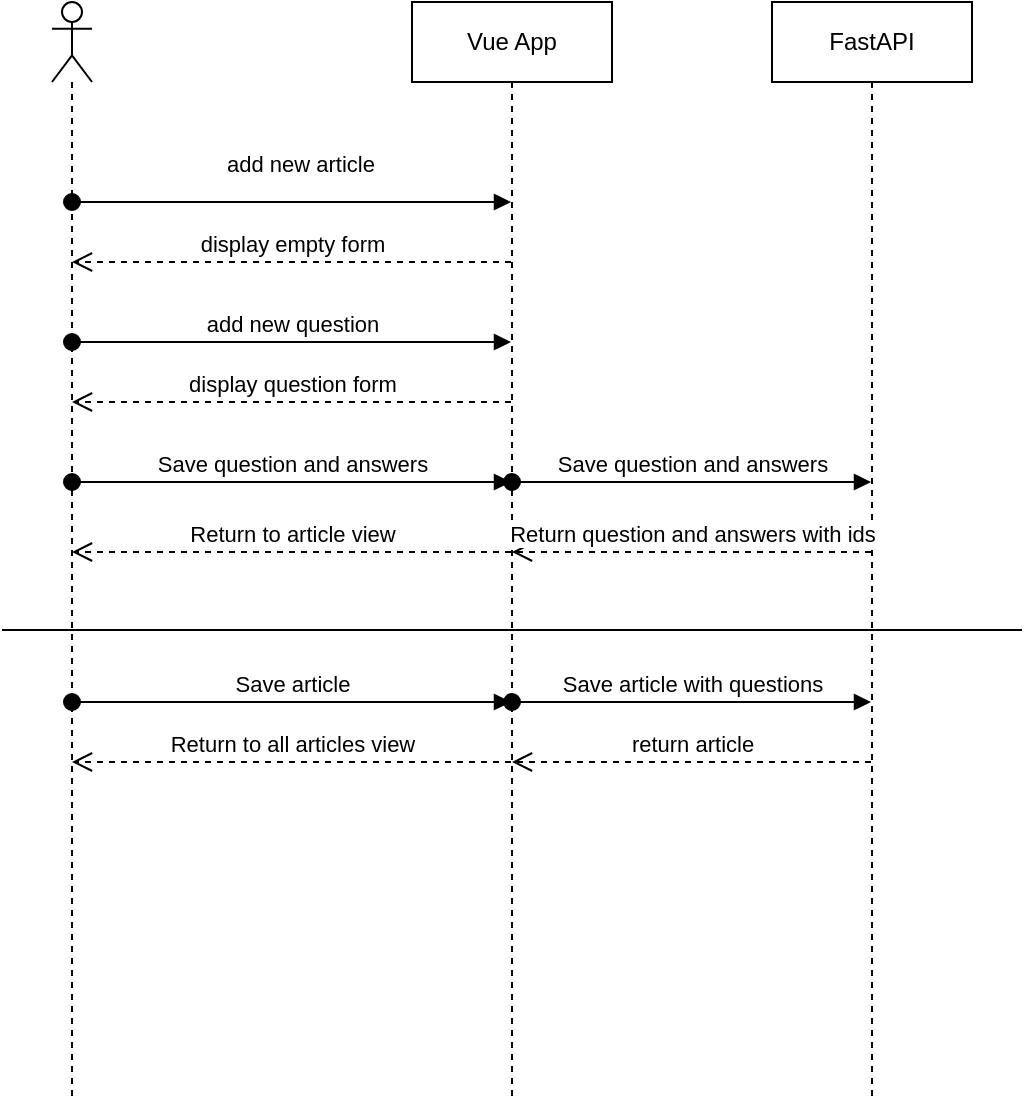 <mxfile>
    <diagram id="R-9KzH9QiHmJy_i0-DSj" name="Add new article">
        <mxGraphModel dx="990" dy="330" grid="1" gridSize="10" guides="1" tooltips="1" connect="1" arrows="1" fold="1" page="1" pageScale="1" pageWidth="827" pageHeight="1169" math="0" shadow="0">
            <root>
                <mxCell id="0"/>
                <mxCell id="1" parent="0"/>
                <mxCell id="6" value="Vue App" style="shape=umlLifeline;perimeter=lifelinePerimeter;whiteSpace=wrap;html=1;container=1;collapsible=0;recursiveResize=0;outlineConnect=0;" parent="1" vertex="1">
                    <mxGeometry x="290" y="50" width="100" height="550" as="geometry"/>
                </mxCell>
                <mxCell id="13" value="FastAPI" style="shape=umlLifeline;perimeter=lifelinePerimeter;whiteSpace=wrap;html=1;container=1;collapsible=0;recursiveResize=0;outlineConnect=0;" parent="1" vertex="1">
                    <mxGeometry x="470" y="50" width="100" height="550" as="geometry"/>
                </mxCell>
                <mxCell id="36" value="" style="shape=umlLifeline;participant=umlActor;perimeter=lifelinePerimeter;whiteSpace=wrap;html=1;container=1;collapsible=0;recursiveResize=0;verticalAlign=top;spacingTop=36;outlineConnect=0;" parent="1" vertex="1">
                    <mxGeometry x="110" y="50" width="20" height="550" as="geometry"/>
                </mxCell>
                <mxCell id="38" value="add new article" style="html=1;verticalAlign=bottom;startArrow=oval;endArrow=block;startSize=8;" parent="1" source="36" target="6" edge="1">
                    <mxGeometry x="0.025" y="10" relative="1" as="geometry">
                        <mxPoint x="129" y="150" as="sourcePoint"/>
                        <mxPoint x="335" y="150" as="targetPoint"/>
                        <Array as="points">
                            <mxPoint x="290" y="150"/>
                        </Array>
                        <mxPoint x="1" as="offset"/>
                    </mxGeometry>
                </mxCell>
                <mxCell id="39" value="display empty form" style="html=1;verticalAlign=bottom;endArrow=open;dashed=1;endSize=8;" parent="1" source="6" target="36" edge="1">
                    <mxGeometry relative="1" as="geometry">
                        <mxPoint x="336.43" y="184.9" as="sourcePoint"/>
                        <mxPoint x="129" y="185" as="targetPoint"/>
                        <Array as="points">
                            <mxPoint x="260" y="180"/>
                        </Array>
                    </mxGeometry>
                </mxCell>
                <mxCell id="41" value="add new question" style="html=1;verticalAlign=bottom;startArrow=oval;endArrow=block;startSize=8;" parent="1" source="36" target="6" edge="1">
                    <mxGeometry relative="1" as="geometry">
                        <mxPoint x="130" y="220" as="sourcePoint"/>
                        <mxPoint x="335" y="220" as="targetPoint"/>
                        <Array as="points">
                            <mxPoint x="230" y="220"/>
                        </Array>
                    </mxGeometry>
                </mxCell>
                <mxCell id="44" value="display question form" style="html=1;verticalAlign=bottom;endArrow=open;dashed=1;endSize=8;" parent="1" source="6" target="36" edge="1">
                    <mxGeometry relative="1" as="geometry">
                        <mxPoint x="335" y="280" as="sourcePoint"/>
                        <mxPoint x="180" y="310" as="targetPoint"/>
                        <Array as="points">
                            <mxPoint x="280" y="250"/>
                        </Array>
                    </mxGeometry>
                </mxCell>
                <mxCell id="47" value="Save question and answers" style="html=1;verticalAlign=bottom;startArrow=oval;startFill=1;endArrow=block;startSize=8;" parent="1" source="36" target="6" edge="1">
                    <mxGeometry width="60" relative="1" as="geometry">
                        <mxPoint x="124.03" y="301.6" as="sourcePoint"/>
                        <mxPoint x="336.43" y="303.04" as="targetPoint"/>
                        <Array as="points">
                            <mxPoint x="300" y="290"/>
                        </Array>
                    </mxGeometry>
                </mxCell>
                <mxCell id="49" value="Save question and answers" style="html=1;verticalAlign=bottom;startArrow=oval;endArrow=block;startSize=8;" parent="1" source="6" target="13" edge="1">
                    <mxGeometry relative="1" as="geometry">
                        <mxPoint x="350.82" y="304.24" as="sourcePoint"/>
                        <mxPoint x="515" y="304.24" as="targetPoint"/>
                        <Array as="points">
                            <mxPoint x="470" y="290"/>
                        </Array>
                    </mxGeometry>
                </mxCell>
                <mxCell id="50" value="Return question and answers with ids" style="html=1;verticalAlign=bottom;endArrow=open;dashed=1;endSize=8;" parent="1" source="13" target="6" edge="1">
                    <mxGeometry relative="1" as="geometry">
                        <mxPoint x="510" y="340" as="sourcePoint"/>
                        <mxPoint x="430" y="340" as="targetPoint"/>
                    </mxGeometry>
                </mxCell>
                <mxCell id="51" value="Return to article view" style="html=1;verticalAlign=bottom;endArrow=open;dashed=1;endSize=8;" parent="1" source="6" target="36" edge="1">
                    <mxGeometry relative="1" as="geometry">
                        <mxPoint x="290" y="350" as="sourcePoint"/>
                        <mxPoint x="210" y="350" as="targetPoint"/>
                    </mxGeometry>
                </mxCell>
                <mxCell id="54" value="" style="line;strokeWidth=1;fillColor=none;align=left;verticalAlign=middle;spacingTop=-1;spacingLeft=3;spacingRight=3;rotatable=0;labelPosition=right;points=[];portConstraint=eastwest;" parent="1" vertex="1">
                    <mxGeometry x="85" y="360" width="510" height="8" as="geometry"/>
                </mxCell>
                <mxCell id="55" value="Save article" style="html=1;verticalAlign=bottom;startArrow=oval;startFill=1;endArrow=block;startSize=8;" parent="1" source="36" target="6" edge="1">
                    <mxGeometry width="60" relative="1" as="geometry">
                        <mxPoint x="150" y="450" as="sourcePoint"/>
                        <mxPoint x="210" y="450" as="targetPoint"/>
                        <Array as="points">
                            <mxPoint x="230" y="400"/>
                        </Array>
                    </mxGeometry>
                </mxCell>
                <mxCell id="56" value="Save article with questions" style="html=1;verticalAlign=bottom;startArrow=oval;startFill=1;endArrow=block;startSize=8;" parent="1" source="6" target="13" edge="1">
                    <mxGeometry width="60" relative="1" as="geometry">
                        <mxPoint x="430" y="480" as="sourcePoint"/>
                        <mxPoint x="490" y="480" as="targetPoint"/>
                        <Array as="points">
                            <mxPoint x="450" y="400"/>
                        </Array>
                    </mxGeometry>
                </mxCell>
                <mxCell id="57" value="return article" style="html=1;verticalAlign=bottom;endArrow=open;dashed=1;endSize=8;" parent="1" source="13" target="6" edge="1">
                    <mxGeometry relative="1" as="geometry">
                        <mxPoint x="520" y="490" as="sourcePoint"/>
                        <mxPoint x="440" y="490" as="targetPoint"/>
                        <Array as="points">
                            <mxPoint x="470" y="430"/>
                        </Array>
                    </mxGeometry>
                </mxCell>
                <mxCell id="58" value="Return to all articles view" style="html=1;verticalAlign=bottom;endArrow=open;dashed=1;endSize=8;" parent="1" source="6" target="36" edge="1">
                    <mxGeometry relative="1" as="geometry">
                        <mxPoint x="310" y="470" as="sourcePoint"/>
                        <mxPoint x="230" y="470" as="targetPoint"/>
                        <Array as="points">
                            <mxPoint x="230" y="430"/>
                        </Array>
                    </mxGeometry>
                </mxCell>
            </root>
        </mxGraphModel>
    </diagram>
</mxfile>